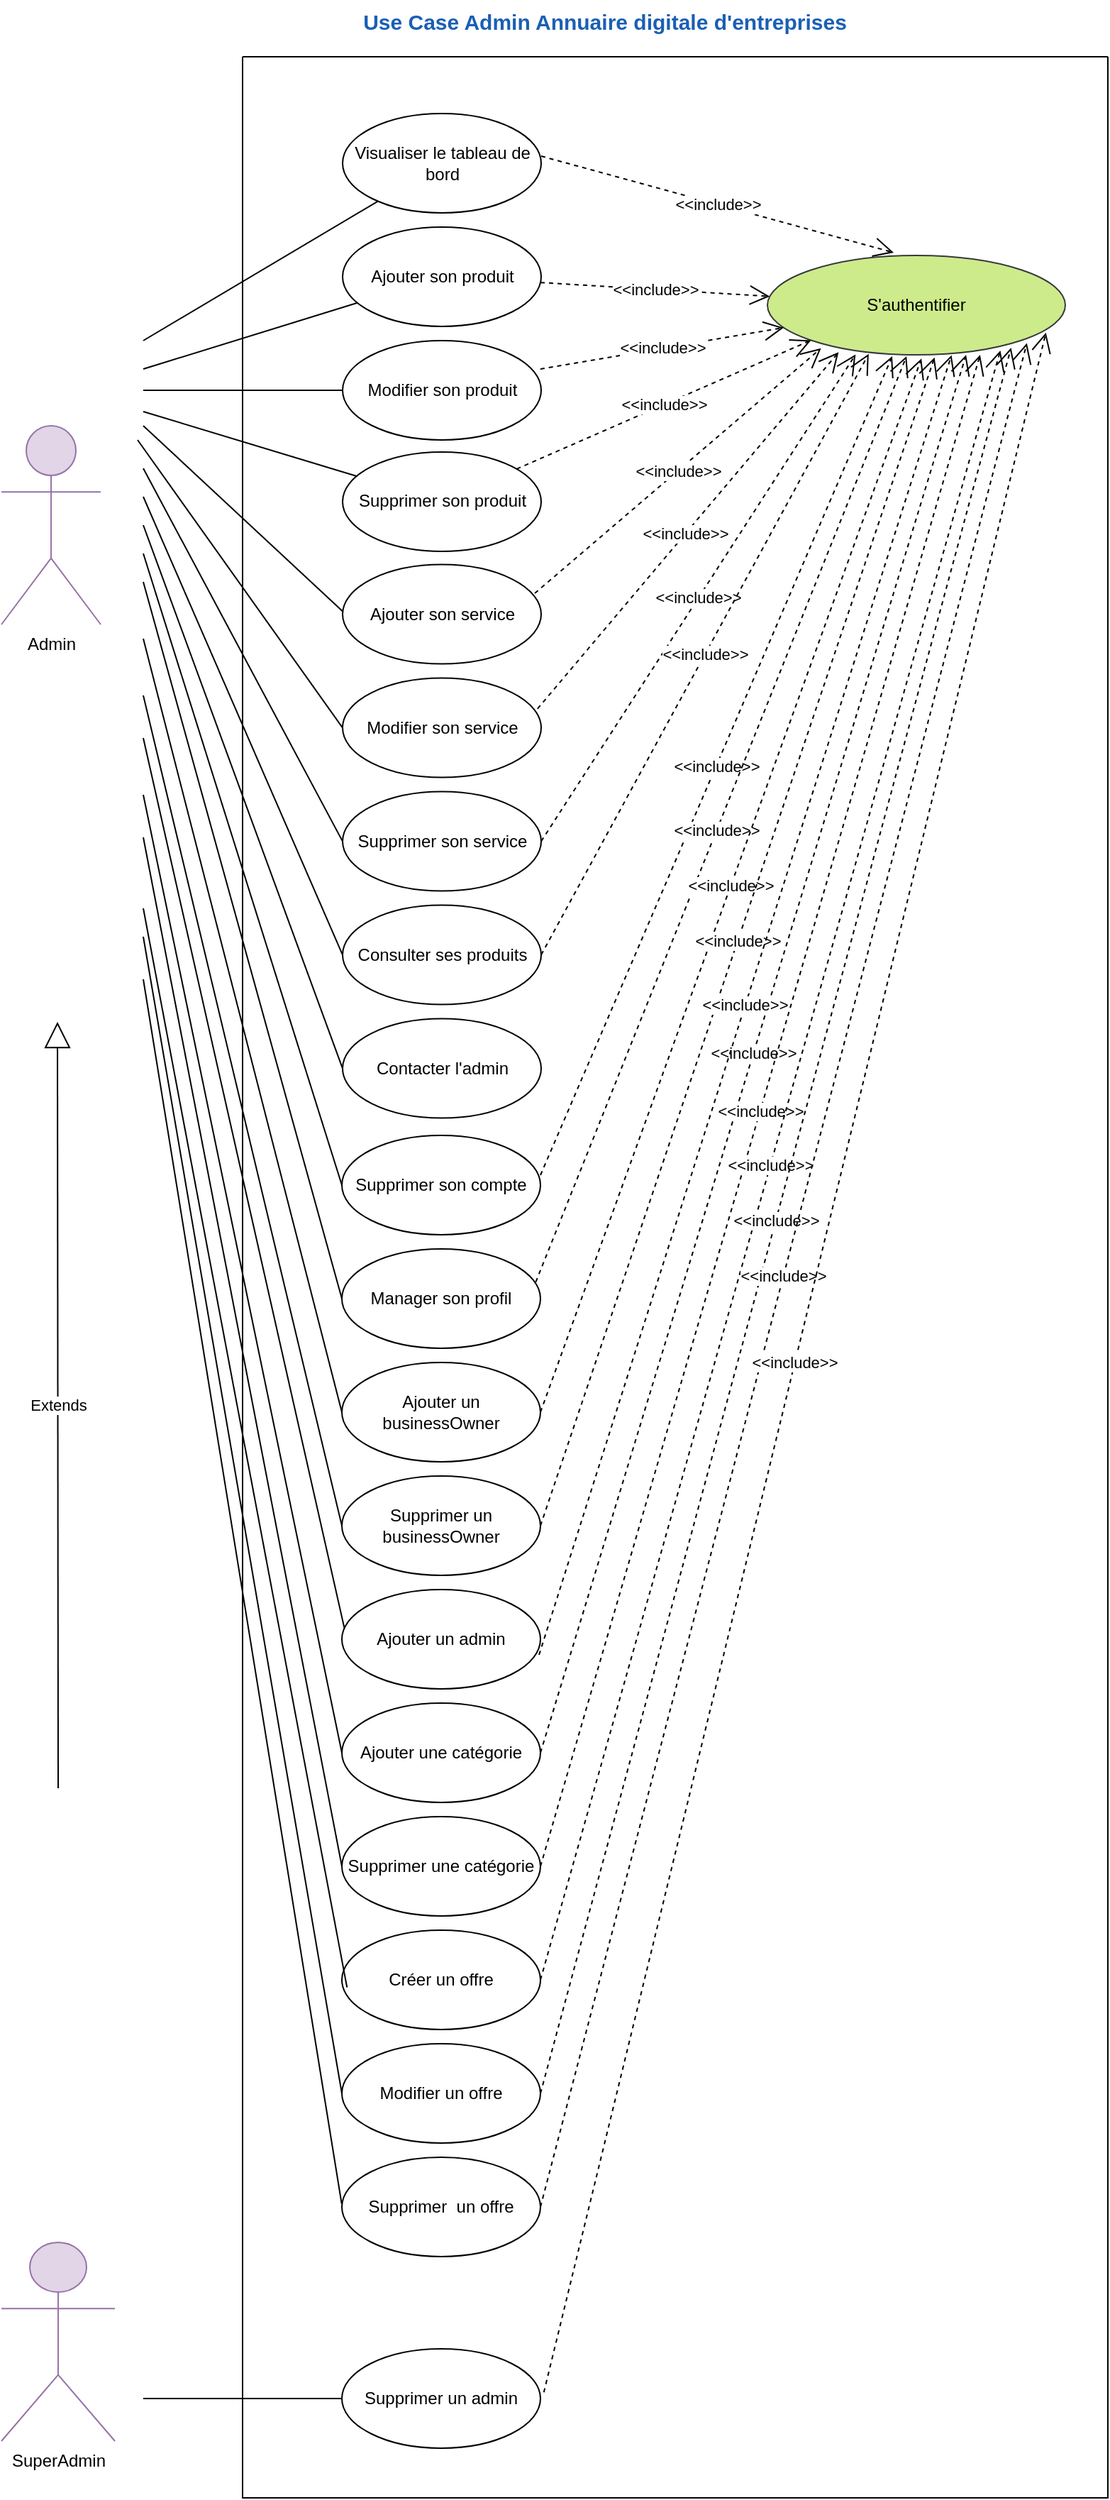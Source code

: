 <mxfile version="24.7.7">
  <diagram name="Page-1" id="bhGO4YqVL-GR8HQGPJSJ">
    <mxGraphModel dx="1413" dy="1891" grid="1" gridSize="10" guides="1" tooltips="1" connect="1" arrows="1" fold="1" page="1" pageScale="1" pageWidth="850" pageHeight="1100" math="0" shadow="0">
      <root>
        <mxCell id="0" />
        <mxCell id="1" parent="0" />
        <mxCell id="naTFx3P3gocJp3Rw6-RB-1" value="Admin" style="shape=umlActor;verticalLabelPosition=bottom;verticalAlign=top;html=1;outlineConnect=0;fillColor=#e1d5e7;strokeColor=#9673a6;" parent="1" vertex="1">
          <mxGeometry x="20" y="260" width="70" height="140" as="geometry" />
        </mxCell>
        <mxCell id="naTFx3P3gocJp3Rw6-RB-2" value="" style="swimlane;startSize=0;" parent="1" vertex="1">
          <mxGeometry x="190" width="610" height="1720" as="geometry" />
        </mxCell>
        <mxCell id="naTFx3P3gocJp3Rw6-RB-3" value="S&#39;authentifier" style="ellipse;whiteSpace=wrap;html=1;fillColor=#cdeb8b;strokeColor=#36393d;" parent="naTFx3P3gocJp3Rw6-RB-2" vertex="1">
          <mxGeometry x="370" y="140" width="210" height="70" as="geometry" />
        </mxCell>
        <mxCell id="naTFx3P3gocJp3Rw6-RB-4" value="&amp;lt;&amp;lt;include&amp;gt;&amp;gt;" style="endArrow=open;endSize=12;dashed=1;html=1;rounded=0;exitX=1;exitY=0.5;exitDx=0;exitDy=0;entryX=0.296;entryY=0.997;entryDx=0;entryDy=0;entryPerimeter=0;" parent="naTFx3P3gocJp3Rw6-RB-2" source="naTFx3P3gocJp3Rw6-RB-13" target="naTFx3P3gocJp3Rw6-RB-3" edge="1">
          <mxGeometry width="160" relative="1" as="geometry">
            <mxPoint x="235" y="71.89" as="sourcePoint" />
            <mxPoint x="454.578" y="178.113" as="targetPoint" />
          </mxGeometry>
        </mxCell>
        <mxCell id="naTFx3P3gocJp3Rw6-RB-5" value="&amp;lt;&amp;lt;include&amp;gt;&amp;gt;" style="endArrow=open;endSize=12;dashed=1;html=1;rounded=0;exitX=0.954;exitY=0.374;exitDx=0;exitDy=0;exitPerimeter=0;entryX=0.239;entryY=0.974;entryDx=0;entryDy=0;entryPerimeter=0;" parent="naTFx3P3gocJp3Rw6-RB-2" source="naTFx3P3gocJp3Rw6-RB-12" target="naTFx3P3gocJp3Rw6-RB-3" edge="1">
          <mxGeometry width="160" relative="1" as="geometry">
            <mxPoint x="170" y="133.5" as="sourcePoint" />
            <mxPoint x="390" y="240" as="targetPoint" />
          </mxGeometry>
        </mxCell>
        <mxCell id="naTFx3P3gocJp3Rw6-RB-6" value="&amp;lt;&amp;lt;include&amp;gt;&amp;gt;" style="endArrow=open;endSize=12;dashed=1;html=1;rounded=0;exitX=0.968;exitY=0.289;exitDx=0;exitDy=0;exitPerimeter=0;entryX=0.18;entryY=0.934;entryDx=0;entryDy=0;entryPerimeter=0;" parent="naTFx3P3gocJp3Rw6-RB-2" source="naTFx3P3gocJp3Rw6-RB-11" target="naTFx3P3gocJp3Rw6-RB-3" edge="1">
          <mxGeometry width="160" relative="1" as="geometry">
            <mxPoint x="190" y="350" as="sourcePoint" />
            <mxPoint x="390" y="466.5" as="targetPoint" />
          </mxGeometry>
        </mxCell>
        <mxCell id="naTFx3P3gocJp3Rw6-RB-7" value="Ajouter son produit" style="ellipse;whiteSpace=wrap;html=1;" parent="naTFx3P3gocJp3Rw6-RB-2" vertex="1">
          <mxGeometry x="70.5" y="120" width="140" height="70" as="geometry" />
        </mxCell>
        <mxCell id="naTFx3P3gocJp3Rw6-RB-8" value="Modifier son produit" style="ellipse;whiteSpace=wrap;html=1;" parent="naTFx3P3gocJp3Rw6-RB-2" vertex="1">
          <mxGeometry x="70.5" y="200" width="140" height="70" as="geometry" />
        </mxCell>
        <mxCell id="naTFx3P3gocJp3Rw6-RB-9" value="Visualiser le tableau de bord" style="ellipse;whiteSpace=wrap;html=1;" parent="naTFx3P3gocJp3Rw6-RB-2" vertex="1">
          <mxGeometry x="70.5" y="40" width="140" height="70" as="geometry" />
        </mxCell>
        <mxCell id="naTFx3P3gocJp3Rw6-RB-10" value="&lt;div&gt;Supprimer son produit&lt;/div&gt;" style="ellipse;whiteSpace=wrap;html=1;" parent="naTFx3P3gocJp3Rw6-RB-2" vertex="1">
          <mxGeometry x="70.5" y="278.45" width="140" height="70" as="geometry" />
        </mxCell>
        <mxCell id="naTFx3P3gocJp3Rw6-RB-11" value="Ajouter&amp;nbsp;son service" style="ellipse;whiteSpace=wrap;html=1;" parent="naTFx3P3gocJp3Rw6-RB-2" vertex="1">
          <mxGeometry x="70.5" y="357.8" width="140" height="70" as="geometry" />
        </mxCell>
        <mxCell id="naTFx3P3gocJp3Rw6-RB-12" value="Modifier son service" style="ellipse;whiteSpace=wrap;html=1;" parent="naTFx3P3gocJp3Rw6-RB-2" vertex="1">
          <mxGeometry x="70.5" y="437.8" width="140" height="70" as="geometry" />
        </mxCell>
        <mxCell id="naTFx3P3gocJp3Rw6-RB-13" value="Supprimer son service" style="ellipse;whiteSpace=wrap;html=1;" parent="naTFx3P3gocJp3Rw6-RB-2" vertex="1">
          <mxGeometry x="70.5" y="517.8" width="140" height="70" as="geometry" />
        </mxCell>
        <mxCell id="naTFx3P3gocJp3Rw6-RB-14" value="Consulter ses produits" style="ellipse;whiteSpace=wrap;html=1;" parent="naTFx3P3gocJp3Rw6-RB-2" vertex="1">
          <mxGeometry x="70.5" y="597.8" width="140" height="70" as="geometry" />
        </mxCell>
        <mxCell id="naTFx3P3gocJp3Rw6-RB-15" value="Contacter l&#39;admin" style="ellipse;whiteSpace=wrap;html=1;" parent="naTFx3P3gocJp3Rw6-RB-2" vertex="1">
          <mxGeometry x="70.5" y="677.8" width="140" height="70" as="geometry" />
        </mxCell>
        <mxCell id="naTFx3P3gocJp3Rw6-RB-16" value="" style="endArrow=none;html=1;rounded=0;entryX=0;entryY=0.5;entryDx=0;entryDy=0;" parent="naTFx3P3gocJp3Rw6-RB-2" edge="1">
          <mxGeometry relative="1" as="geometry">
            <mxPoint x="-70" y="310" as="sourcePoint" />
            <mxPoint x="70.5" y="632.8" as="targetPoint" />
          </mxGeometry>
        </mxCell>
        <mxCell id="naTFx3P3gocJp3Rw6-RB-17" value="" style="endArrow=none;html=1;rounded=0;entryX=0;entryY=0.5;entryDx=0;entryDy=0;" parent="naTFx3P3gocJp3Rw6-RB-2" edge="1">
          <mxGeometry relative="1" as="geometry">
            <mxPoint x="-70" y="330" as="sourcePoint" />
            <mxPoint x="70.5" y="712.8" as="targetPoint" />
          </mxGeometry>
        </mxCell>
        <mxCell id="naTFx3P3gocJp3Rw6-RB-18" value="" style="endArrow=none;html=1;rounded=0;entryX=0;entryY=0.5;entryDx=0;entryDy=0;" parent="naTFx3P3gocJp3Rw6-RB-2" edge="1">
          <mxGeometry relative="1" as="geometry">
            <mxPoint x="-74" y="270" as="sourcePoint" />
            <mxPoint x="70.5" y="472.8" as="targetPoint" />
          </mxGeometry>
        </mxCell>
        <mxCell id="naTFx3P3gocJp3Rw6-RB-19" value="" style="endArrow=none;html=1;rounded=0;entryX=0;entryY=0.5;entryDx=0;entryDy=0;" parent="naTFx3P3gocJp3Rw6-RB-2" edge="1">
          <mxGeometry relative="1" as="geometry">
            <mxPoint x="-70" y="290" as="sourcePoint" />
            <mxPoint x="70.5" y="552.8" as="targetPoint" />
          </mxGeometry>
        </mxCell>
        <mxCell id="naTFx3P3gocJp3Rw6-RB-20" value="" style="endArrow=none;html=1;rounded=0;" parent="naTFx3P3gocJp3Rw6-RB-2" edge="1">
          <mxGeometry relative="1" as="geometry">
            <mxPoint x="-70" y="260" as="sourcePoint" />
            <mxPoint x="70.693" y="390.853" as="targetPoint" />
          </mxGeometry>
        </mxCell>
        <mxCell id="naTFx3P3gocJp3Rw6-RB-21" value="" style="endArrow=none;html=1;rounded=0;" parent="naTFx3P3gocJp3Rw6-RB-2" target="naTFx3P3gocJp3Rw6-RB-10" edge="1">
          <mxGeometry relative="1" as="geometry">
            <mxPoint x="-70" y="250" as="sourcePoint" />
            <mxPoint x="78.819" y="329.999" as="targetPoint" />
          </mxGeometry>
        </mxCell>
        <mxCell id="naTFx3P3gocJp3Rw6-RB-22" value="" style="endArrow=none;html=1;rounded=0;" parent="naTFx3P3gocJp3Rw6-RB-2" target="naTFx3P3gocJp3Rw6-RB-9" edge="1">
          <mxGeometry relative="1" as="geometry">
            <mxPoint x="-70" y="200" as="sourcePoint" />
            <mxPoint x="63.319" y="135.779" as="targetPoint" />
          </mxGeometry>
        </mxCell>
        <mxCell id="naTFx3P3gocJp3Rw6-RB-23" value="Supprimer&amp;nbsp;son compte" style="ellipse;whiteSpace=wrap;html=1;" parent="naTFx3P3gocJp3Rw6-RB-2" vertex="1">
          <mxGeometry x="70" y="760" width="140" height="70" as="geometry" />
        </mxCell>
        <mxCell id="naTFx3P3gocJp3Rw6-RB-24" value="&amp;lt;&amp;lt;include&amp;gt;&amp;gt;" style="endArrow=open;endSize=12;dashed=1;html=1;rounded=0;exitX=1;exitY=0.4;exitDx=0;exitDy=0;exitPerimeter=0;entryX=0.419;entryY=1.014;entryDx=0;entryDy=0;entryPerimeter=0;" parent="naTFx3P3gocJp3Rw6-RB-2" source="naTFx3P3gocJp3Rw6-RB-23" target="naTFx3P3gocJp3Rw6-RB-3" edge="1">
          <mxGeometry width="160" relative="1" as="geometry">
            <mxPoint x="170" y="522" as="sourcePoint" />
            <mxPoint x="384" y="290" as="targetPoint" />
          </mxGeometry>
        </mxCell>
        <mxCell id="naTFx3P3gocJp3Rw6-RB-25" value="&amp;lt;&amp;lt;include&amp;gt;&amp;gt;" style="endArrow=open;endSize=12;dashed=1;html=1;rounded=0;entryX=0;entryY=1;entryDx=0;entryDy=0;" parent="naTFx3P3gocJp3Rw6-RB-2" source="naTFx3P3gocJp3Rw6-RB-10" target="naTFx3P3gocJp3Rw6-RB-3" edge="1">
          <mxGeometry width="160" relative="1" as="geometry">
            <mxPoint x="216" y="388" as="sourcePoint" />
            <mxPoint x="415" y="215" as="targetPoint" />
          </mxGeometry>
        </mxCell>
        <mxCell id="naTFx3P3gocJp3Rw6-RB-26" value="&amp;lt;&amp;lt;include&amp;gt;&amp;gt;" style="endArrow=open;endSize=12;dashed=1;html=1;rounded=0;exitX=0.996;exitY=0.286;exitDx=0;exitDy=0;exitPerimeter=0;" parent="naTFx3P3gocJp3Rw6-RB-2" source="naTFx3P3gocJp3Rw6-RB-8" target="naTFx3P3gocJp3Rw6-RB-3" edge="1">
          <mxGeometry width="160" relative="1" as="geometry">
            <mxPoint x="220" y="220" as="sourcePoint" />
            <mxPoint x="389" y="140" as="targetPoint" />
          </mxGeometry>
        </mxCell>
        <mxCell id="naTFx3P3gocJp3Rw6-RB-27" value="&amp;lt;&amp;lt;include&amp;gt;&amp;gt;" style="endArrow=open;endSize=12;dashed=1;html=1;rounded=0;" parent="naTFx3P3gocJp3Rw6-RB-2" source="naTFx3P3gocJp3Rw6-RB-7" target="naTFx3P3gocJp3Rw6-RB-3" edge="1">
          <mxGeometry width="160" relative="1" as="geometry">
            <mxPoint x="250" y="172" as="sourcePoint" />
            <mxPoint x="415" y="140" as="targetPoint" />
          </mxGeometry>
        </mxCell>
        <mxCell id="naTFx3P3gocJp3Rw6-RB-38" value="Ajouter une catégorie" style="ellipse;whiteSpace=wrap;html=1;" parent="naTFx3P3gocJp3Rw6-RB-2" vertex="1">
          <mxGeometry x="70" y="1160" width="140" height="70" as="geometry" />
        </mxCell>
        <mxCell id="naTFx3P3gocJp3Rw6-RB-46" value="" style="endArrow=none;html=1;rounded=0;entryX=0;entryY=0.5;entryDx=0;entryDy=0;" parent="naTFx3P3gocJp3Rw6-RB-2" target="naTFx3P3gocJp3Rw6-RB-35" edge="1">
          <mxGeometry relative="1" as="geometry">
            <mxPoint x="-70" y="410" as="sourcePoint" />
            <mxPoint x="70" y="965.3" as="targetPoint" />
          </mxGeometry>
        </mxCell>
        <mxCell id="naTFx3P3gocJp3Rw6-RB-45" value="" style="endArrow=none;html=1;rounded=0;entryX=0;entryY=0.5;entryDx=0;entryDy=0;" parent="naTFx3P3gocJp3Rw6-RB-2" target="naTFx3P3gocJp3Rw6-RB-36" edge="1">
          <mxGeometry relative="1" as="geometry">
            <mxPoint x="-70" y="450" as="sourcePoint" />
            <mxPoint x="50" y="1042.5" as="targetPoint" />
          </mxGeometry>
        </mxCell>
        <mxCell id="naTFx3P3gocJp3Rw6-RB-44" value="" style="endArrow=none;html=1;rounded=0;entryX=0.043;entryY=0.657;entryDx=0;entryDy=0;entryPerimeter=0;" parent="naTFx3P3gocJp3Rw6-RB-2" target="naTFx3P3gocJp3Rw6-RB-37" edge="1">
          <mxGeometry relative="1" as="geometry">
            <mxPoint x="-70" y="480" as="sourcePoint" />
            <mxPoint x="70.5" y="1115" as="targetPoint" />
          </mxGeometry>
        </mxCell>
        <mxCell id="naTFx3P3gocJp3Rw6-RB-43" value="" style="endArrow=none;html=1;rounded=0;entryX=0;entryY=0.5;entryDx=0;entryDy=0;" parent="naTFx3P3gocJp3Rw6-RB-2" target="naTFx3P3gocJp3Rw6-RB-38" edge="1">
          <mxGeometry relative="1" as="geometry">
            <mxPoint x="-70" y="520" as="sourcePoint" />
            <mxPoint x="70.5" y="1205" as="targetPoint" />
          </mxGeometry>
        </mxCell>
        <mxCell id="naTFx3P3gocJp3Rw6-RB-47" value="&amp;lt;&amp;lt;include&amp;gt;&amp;gt;" style="endArrow=open;endSize=12;dashed=1;html=1;rounded=0;entryX=0.467;entryY=1.014;entryDx=0;entryDy=0;entryPerimeter=0;" parent="naTFx3P3gocJp3Rw6-RB-2" target="naTFx3P3gocJp3Rw6-RB-3" edge="1">
          <mxGeometry width="160" relative="1" as="geometry">
            <mxPoint x="200" y="880" as="sourcePoint" />
            <mxPoint x="460" y="290" as="targetPoint" />
          </mxGeometry>
        </mxCell>
        <mxCell id="naTFx3P3gocJp3Rw6-RB-32" value="&amp;lt;&amp;lt;include&amp;gt;&amp;gt;" style="endArrow=open;endSize=12;dashed=1;html=1;rounded=0;exitX=1;exitY=0.5;exitDx=0;exitDy=0;entryX=0.34;entryY=0.991;entryDx=0;entryDy=0;entryPerimeter=0;" parent="naTFx3P3gocJp3Rw6-RB-2" source="naTFx3P3gocJp3Rw6-RB-14" target="naTFx3P3gocJp3Rw6-RB-3" edge="1">
          <mxGeometry width="160" relative="1" as="geometry">
            <mxPoint x="221" y="563" as="sourcePoint" />
            <mxPoint x="430" y="218" as="targetPoint" />
          </mxGeometry>
        </mxCell>
        <mxCell id="naTFx3P3gocJp3Rw6-RB-52" value="&amp;lt;&amp;lt;include&amp;gt;&amp;gt;" style="endArrow=open;endSize=12;dashed=1;html=1;rounded=0;exitX=1;exitY=0.5;exitDx=0;exitDy=0;entryX=0.667;entryY=1;entryDx=0;entryDy=0;entryPerimeter=0;" parent="naTFx3P3gocJp3Rw6-RB-2" source="naTFx3P3gocJp3Rw6-RB-38" target="naTFx3P3gocJp3Rw6-RB-3" edge="1">
          <mxGeometry width="160" relative="1" as="geometry">
            <mxPoint x="219" y="1136" as="sourcePoint" />
            <mxPoint x="499" y="210" as="targetPoint" />
          </mxGeometry>
        </mxCell>
        <mxCell id="naTFx3P3gocJp3Rw6-RB-67" value="" style="endArrow=none;html=1;edgeStyle=orthogonalEdgeStyle;rounded=0;" parent="naTFx3P3gocJp3Rw6-RB-2" edge="1">
          <mxGeometry relative="1" as="geometry">
            <mxPoint x="-70" y="1650" as="sourcePoint" />
            <mxPoint x="70" y="1650" as="targetPoint" />
          </mxGeometry>
        </mxCell>
        <mxCell id="MQpW_G7_j-WZOAsa5cIW-1" value="&amp;lt;&amp;lt;include&amp;gt;&amp;gt;" style="endArrow=open;endSize=12;dashed=1;html=1;rounded=0;entryX=0.424;entryY=-0.029;entryDx=0;entryDy=0;entryPerimeter=0;" edge="1" parent="naTFx3P3gocJp3Rw6-RB-2" target="naTFx3P3gocJp3Rw6-RB-3">
          <mxGeometry width="160" relative="1" as="geometry">
            <mxPoint x="210.5" y="70" as="sourcePoint" />
            <mxPoint x="372.5" y="80" as="targetPoint" />
          </mxGeometry>
        </mxCell>
        <mxCell id="naTFx3P3gocJp3Rw6-RB-28" value="&lt;b&gt;&lt;font style=&quot;font-size: 15px;&quot; color=&quot;#1a5fb4&quot;&gt;Use Case Admin Annuaire digitale d&#39;entreprises&lt;/font&gt;&lt;/b&gt;" style="text;html=1;align=center;verticalAlign=middle;resizable=0;points=[];autosize=1;strokeColor=none;fillColor=none;" parent="1" vertex="1">
          <mxGeometry x="260" y="-40" width="370" height="30" as="geometry" />
        </mxCell>
        <mxCell id="naTFx3P3gocJp3Rw6-RB-29" value="" style="endArrow=none;html=1;rounded=0;entryX=0;entryY=0.5;entryDx=0;entryDy=0;" parent="1" target="naTFx3P3gocJp3Rw6-RB-23" edge="1">
          <mxGeometry relative="1" as="geometry">
            <mxPoint x="120" y="350" as="sourcePoint" />
            <mxPoint x="260.5" y="801.55" as="targetPoint" />
          </mxGeometry>
        </mxCell>
        <mxCell id="naTFx3P3gocJp3Rw6-RB-30" value="" style="endArrow=none;html=1;rounded=0;" parent="1" target="naTFx3P3gocJp3Rw6-RB-7" edge="1">
          <mxGeometry relative="1" as="geometry">
            <mxPoint x="120" y="220" as="sourcePoint" />
            <mxPoint x="288" y="108" as="targetPoint" />
          </mxGeometry>
        </mxCell>
        <mxCell id="naTFx3P3gocJp3Rw6-RB-31" value="" style="endArrow=none;html=1;rounded=0;" parent="1" target="naTFx3P3gocJp3Rw6-RB-8" edge="1">
          <mxGeometry relative="1" as="geometry">
            <mxPoint x="120" y="235" as="sourcePoint" />
            <mxPoint x="278" y="181" as="targetPoint" />
          </mxGeometry>
        </mxCell>
        <mxCell id="naTFx3P3gocJp3Rw6-RB-33" value="Manager son profil" style="ellipse;whiteSpace=wrap;html=1;" parent="1" vertex="1">
          <mxGeometry x="260" y="840" width="140" height="70" as="geometry" />
        </mxCell>
        <mxCell id="naTFx3P3gocJp3Rw6-RB-34" value="" style="endArrow=none;html=1;rounded=0;entryX=0;entryY=0.5;entryDx=0;entryDy=0;" parent="1" target="naTFx3P3gocJp3Rw6-RB-33" edge="1">
          <mxGeometry relative="1" as="geometry">
            <mxPoint x="120" y="370" as="sourcePoint" />
            <mxPoint x="270" y="805" as="targetPoint" />
          </mxGeometry>
        </mxCell>
        <mxCell id="naTFx3P3gocJp3Rw6-RB-35" value="Ajouter un businessOwner" style="ellipse;whiteSpace=wrap;html=1;" parent="1" vertex="1">
          <mxGeometry x="260" y="920" width="140" height="70" as="geometry" />
        </mxCell>
        <mxCell id="naTFx3P3gocJp3Rw6-RB-36" value="Supprimer un businessOwner" style="ellipse;whiteSpace=wrap;html=1;" parent="1" vertex="1">
          <mxGeometry x="260" y="1000" width="140" height="70" as="geometry" />
        </mxCell>
        <mxCell id="naTFx3P3gocJp3Rw6-RB-37" value="Ajouter un admin" style="ellipse;whiteSpace=wrap;html=1;" parent="1" vertex="1">
          <mxGeometry x="260" y="1080" width="140" height="70" as="geometry" />
        </mxCell>
        <mxCell id="naTFx3P3gocJp3Rw6-RB-39" value="Supprimer une catégorie" style="ellipse;whiteSpace=wrap;html=1;" parent="1" vertex="1">
          <mxGeometry x="260" y="1240" width="140" height="70" as="geometry" />
        </mxCell>
        <mxCell id="naTFx3P3gocJp3Rw6-RB-40" value="Créer un offre" style="ellipse;whiteSpace=wrap;html=1;" parent="1" vertex="1">
          <mxGeometry x="260" y="1320" width="140" height="70" as="geometry" />
        </mxCell>
        <mxCell id="naTFx3P3gocJp3Rw6-RB-41" value="Modifier un offre" style="ellipse;whiteSpace=wrap;html=1;" parent="1" vertex="1">
          <mxGeometry x="260" y="1400" width="140" height="70" as="geometry" />
        </mxCell>
        <mxCell id="naTFx3P3gocJp3Rw6-RB-42" value="Supprimer&amp;nbsp; un offre" style="ellipse;whiteSpace=wrap;html=1;" parent="1" vertex="1">
          <mxGeometry x="260" y="1480" width="140" height="70" as="geometry" />
        </mxCell>
        <mxCell id="naTFx3P3gocJp3Rw6-RB-49" value="&amp;lt;&amp;lt;include&amp;gt;&amp;gt;" style="endArrow=open;endSize=12;dashed=1;html=1;rounded=0;entryX=0.517;entryY=1.037;entryDx=0;entryDy=0;entryPerimeter=0;exitX=1;exitY=0.5;exitDx=0;exitDy=0;" parent="1" source="naTFx3P3gocJp3Rw6-RB-35" target="naTFx3P3gocJp3Rw6-RB-3" edge="1">
          <mxGeometry width="160" relative="1" as="geometry">
            <mxPoint x="430" y="818" as="sourcePoint" />
            <mxPoint x="680" y="237" as="targetPoint" />
          </mxGeometry>
        </mxCell>
        <mxCell id="naTFx3P3gocJp3Rw6-RB-48" value="&amp;lt;&amp;lt;include&amp;gt;&amp;gt;" style="endArrow=open;endSize=12;dashed=1;html=1;rounded=0;exitX=1;exitY=0.5;exitDx=0;exitDy=0;entryX=0.561;entryY=1.026;entryDx=0;entryDy=0;entryPerimeter=0;" parent="1" source="naTFx3P3gocJp3Rw6-RB-36" target="naTFx3P3gocJp3Rw6-RB-3" edge="1">
          <mxGeometry width="160" relative="1" as="geometry">
            <mxPoint x="390" y="1051" as="sourcePoint" />
            <mxPoint x="640" y="470" as="targetPoint" />
          </mxGeometry>
        </mxCell>
        <mxCell id="naTFx3P3gocJp3Rw6-RB-50" value="&amp;lt;&amp;lt;include&amp;gt;&amp;gt;" style="endArrow=open;endSize=12;dashed=1;html=1;rounded=0;exitX=0.993;exitY=0.657;exitDx=0;exitDy=0;exitPerimeter=0;entryX=0.618;entryY=1.003;entryDx=0;entryDy=0;entryPerimeter=0;" parent="1" source="naTFx3P3gocJp3Rw6-RB-37" target="naTFx3P3gocJp3Rw6-RB-3" edge="1">
          <mxGeometry width="160" relative="1" as="geometry">
            <mxPoint x="460" y="1001" as="sourcePoint" />
            <mxPoint x="710" y="420" as="targetPoint" />
          </mxGeometry>
        </mxCell>
        <mxCell id="naTFx3P3gocJp3Rw6-RB-53" value="&amp;lt;&amp;lt;include&amp;gt;&amp;gt;" style="endArrow=open;endSize=12;dashed=1;html=1;rounded=0;exitX=1;exitY=0.5;exitDx=0;exitDy=0;entryX=0.714;entryY=1;entryDx=0;entryDy=0;entryPerimeter=0;" parent="1" source="naTFx3P3gocJp3Rw6-RB-39" target="naTFx3P3gocJp3Rw6-RB-3" edge="1">
          <mxGeometry width="160" relative="1" as="geometry">
            <mxPoint x="419" y="1146" as="sourcePoint" />
            <mxPoint x="699" y="220" as="targetPoint" />
          </mxGeometry>
        </mxCell>
        <mxCell id="naTFx3P3gocJp3Rw6-RB-54" value="&amp;lt;&amp;lt;include&amp;gt;&amp;gt;" style="endArrow=open;endSize=12;dashed=1;html=1;rounded=0;exitX=1;exitY=0.5;exitDx=0;exitDy=0;entryX=0.782;entryY=0.957;entryDx=0;entryDy=0;entryPerimeter=0;" parent="1" source="naTFx3P3gocJp3Rw6-RB-40" target="naTFx3P3gocJp3Rw6-RB-3" edge="1">
          <mxGeometry width="160" relative="1" as="geometry">
            <mxPoint x="410" y="1285" as="sourcePoint" />
            <mxPoint x="709" y="230" as="targetPoint" />
          </mxGeometry>
        </mxCell>
        <mxCell id="naTFx3P3gocJp3Rw6-RB-55" value="&amp;lt;&amp;lt;include&amp;gt;&amp;gt;" style="endArrow=open;endSize=12;dashed=1;html=1;rounded=0;entryX=0.818;entryY=0.929;entryDx=0;entryDy=0;exitX=1;exitY=0.5;exitDx=0;exitDy=0;entryPerimeter=0;" parent="1" source="naTFx3P3gocJp3Rw6-RB-41" target="naTFx3P3gocJp3Rw6-RB-3" edge="1">
          <mxGeometry width="160" relative="1" as="geometry">
            <mxPoint x="410" y="1365" as="sourcePoint" />
            <mxPoint x="719" y="240" as="targetPoint" />
          </mxGeometry>
        </mxCell>
        <mxCell id="naTFx3P3gocJp3Rw6-RB-56" value="&amp;lt;&amp;lt;include&amp;gt;&amp;gt;" style="endArrow=open;endSize=12;dashed=1;html=1;rounded=0;exitX=1;exitY=0.5;exitDx=0;exitDy=0;entryX=0.871;entryY=0.883;entryDx=0;entryDy=0;exitPerimeter=0;entryPerimeter=0;" parent="1" source="naTFx3P3gocJp3Rw6-RB-42" target="naTFx3P3gocJp3Rw6-RB-3" edge="1">
          <mxGeometry width="160" relative="1" as="geometry">
            <mxPoint x="420" y="1375" as="sourcePoint" />
            <mxPoint x="729" y="250" as="targetPoint" />
          </mxGeometry>
        </mxCell>
        <mxCell id="naTFx3P3gocJp3Rw6-RB-57" value="SuperAdmin" style="shape=umlActor;verticalLabelPosition=bottom;verticalAlign=top;html=1;outlineConnect=0;fillColor=#e1d5e7;strokeColor=#9673a6;" parent="1" vertex="1">
          <mxGeometry x="20" y="1540" width="80" height="140" as="geometry" />
        </mxCell>
        <mxCell id="naTFx3P3gocJp3Rw6-RB-61" value="Supprimer un admin" style="ellipse;whiteSpace=wrap;html=1;" parent="1" vertex="1">
          <mxGeometry x="260" y="1615" width="140" height="70" as="geometry" />
        </mxCell>
        <mxCell id="naTFx3P3gocJp3Rw6-RB-63" value="" style="endArrow=none;html=1;rounded=0;entryX=0;entryY=0.5;entryDx=0;entryDy=0;" parent="1" target="naTFx3P3gocJp3Rw6-RB-39" edge="1">
          <mxGeometry relative="1" as="geometry">
            <mxPoint x="120" y="550" as="sourcePoint" />
            <mxPoint x="270" y="1205" as="targetPoint" />
          </mxGeometry>
        </mxCell>
        <mxCell id="naTFx3P3gocJp3Rw6-RB-64" value="" style="endArrow=none;html=1;rounded=0;entryX=0.026;entryY=0.576;entryDx=0;entryDy=0;entryPerimeter=0;" parent="1" target="naTFx3P3gocJp3Rw6-RB-40" edge="1">
          <mxGeometry relative="1" as="geometry">
            <mxPoint x="120" y="600" as="sourcePoint" />
            <mxPoint x="270" y="1285" as="targetPoint" />
          </mxGeometry>
        </mxCell>
        <mxCell id="naTFx3P3gocJp3Rw6-RB-65" value="" style="endArrow=none;html=1;rounded=0;entryX=0;entryY=0.5;entryDx=0;entryDy=0;" parent="1" target="naTFx3P3gocJp3Rw6-RB-41" edge="1">
          <mxGeometry relative="1" as="geometry">
            <mxPoint x="120" y="620" as="sourcePoint" />
            <mxPoint x="274" y="1370" as="targetPoint" />
          </mxGeometry>
        </mxCell>
        <mxCell id="naTFx3P3gocJp3Rw6-RB-66" value="" style="endArrow=none;html=1;rounded=0;entryX=-0.001;entryY=0.468;entryDx=0;entryDy=0;entryPerimeter=0;" parent="1" target="naTFx3P3gocJp3Rw6-RB-42" edge="1">
          <mxGeometry relative="1" as="geometry">
            <mxPoint x="120" y="650" as="sourcePoint" />
            <mxPoint x="270" y="1445" as="targetPoint" />
          </mxGeometry>
        </mxCell>
        <mxCell id="naTFx3P3gocJp3Rw6-RB-70" value="&amp;lt;&amp;lt;include&amp;gt;&amp;gt;" style="endArrow=open;endSize=12;dashed=1;html=1;rounded=0;exitX=1.017;exitY=0.438;exitDx=0;exitDy=0;entryX=0.935;entryY=0.776;entryDx=0;entryDy=0;exitPerimeter=0;entryPerimeter=0;" parent="1" source="naTFx3P3gocJp3Rw6-RB-61" target="naTFx3P3gocJp3Rw6-RB-3" edge="1">
          <mxGeometry width="160" relative="1" as="geometry">
            <mxPoint x="410" y="1525" as="sourcePoint" />
            <mxPoint x="753" y="212" as="targetPoint" />
          </mxGeometry>
        </mxCell>
        <mxCell id="MQpW_G7_j-WZOAsa5cIW-2" value="Extends" style="endArrow=block;endSize=16;endFill=0;html=1;rounded=0;strokeWidth=1;" edge="1" parent="1">
          <mxGeometry width="160" relative="1" as="geometry">
            <mxPoint x="60" y="1220" as="sourcePoint" />
            <mxPoint x="59.5" y="680" as="targetPoint" />
          </mxGeometry>
        </mxCell>
      </root>
    </mxGraphModel>
  </diagram>
</mxfile>
